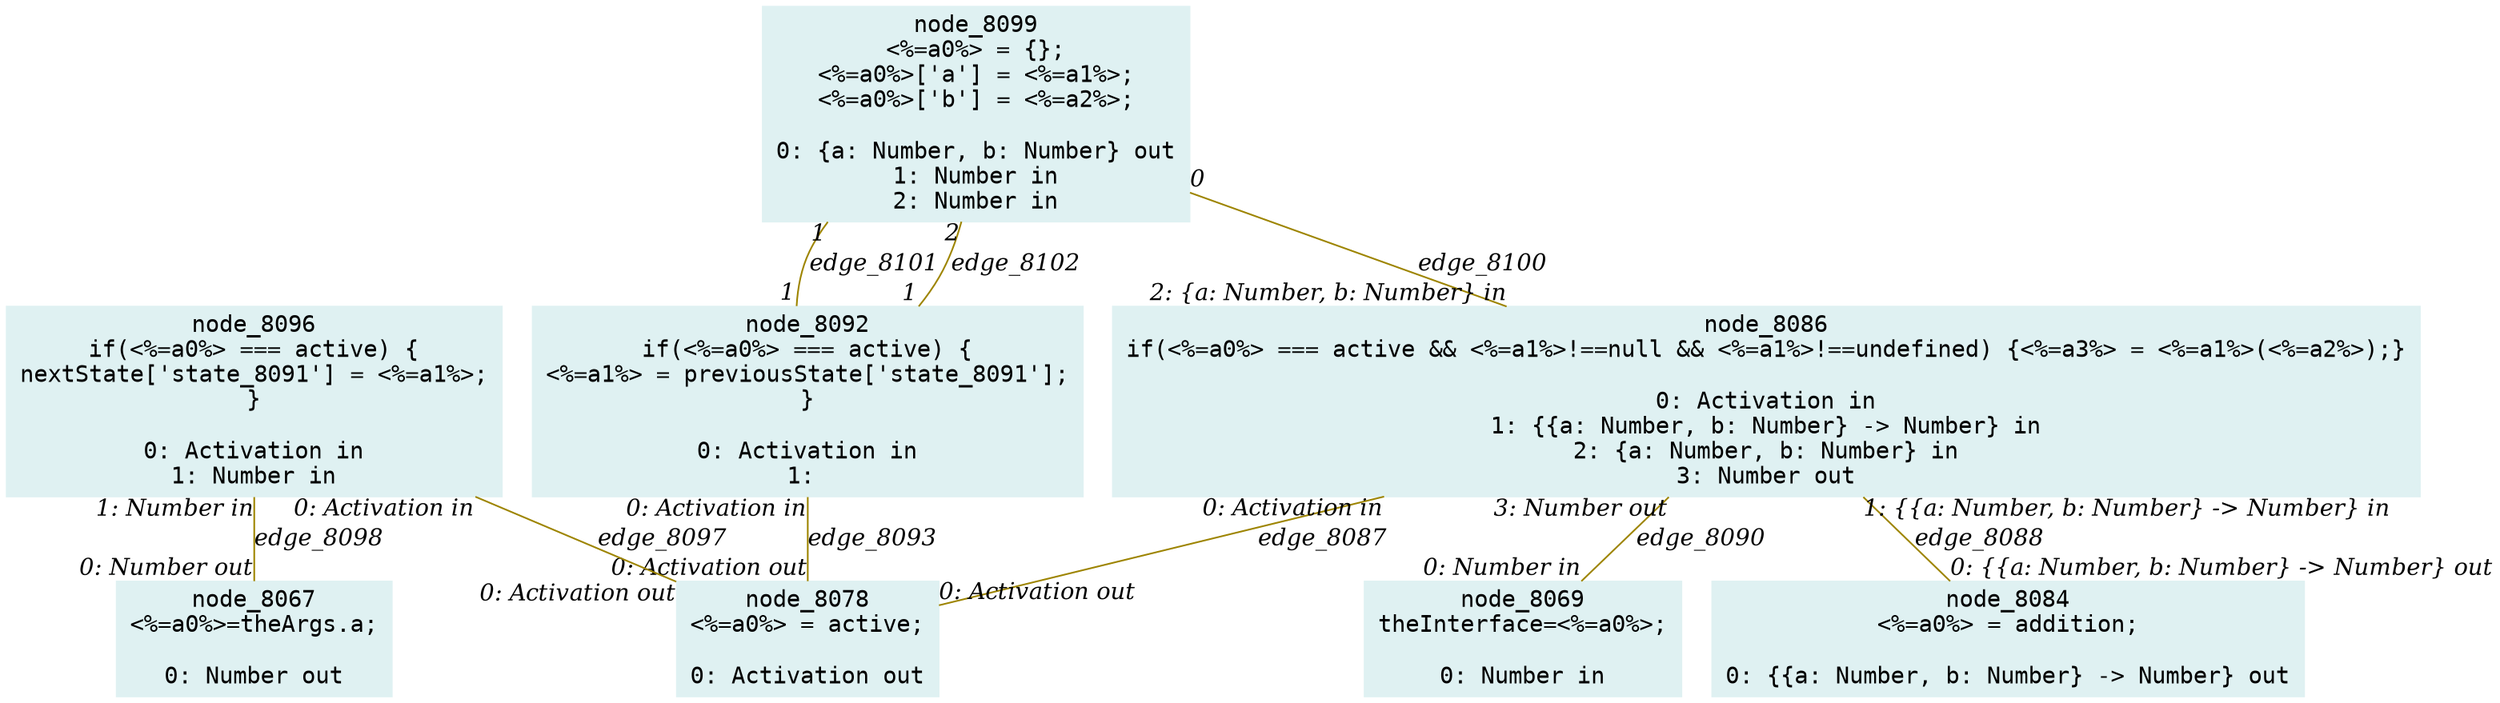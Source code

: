 digraph g{node_8067 [shape="box", style="filled", color="#dff1f2", fontname="Courier", label="node_8067
<%=a0%>=theArgs.a;

0: Number out" ]
node_8069 [shape="box", style="filled", color="#dff1f2", fontname="Courier", label="node_8069
theInterface=<%=a0%>;

0: Number in" ]
node_8078 [shape="box", style="filled", color="#dff1f2", fontname="Courier", label="node_8078
<%=a0%> = active;

0: Activation out" ]
node_8084 [shape="box", style="filled", color="#dff1f2", fontname="Courier", label="node_8084
<%=a0%> = addition;

0: {{a: Number, b: Number} -> Number} out" ]
node_8086 [shape="box", style="filled", color="#dff1f2", fontname="Courier", label="node_8086
if(<%=a0%> === active && <%=a1%>!==null && <%=a1%>!==undefined) {<%=a3%> = <%=a1%>(<%=a2%>);}

0: Activation in
1: {{a: Number, b: Number} -> Number} in
2: {a: Number, b: Number} in
3: Number out" ]
node_8092 [shape="box", style="filled", color="#dff1f2", fontname="Courier", label="node_8092
if(<%=a0%> === active) {
<%=a1%> = previousState['state_8091'];
}

0: Activation in
1: " ]
node_8096 [shape="box", style="filled", color="#dff1f2", fontname="Courier", label="node_8096
if(<%=a0%> === active) {
nextState['state_8091'] = <%=a1%>;
}

0: Activation in
1: Number in" ]
node_8099 [shape="box", style="filled", color="#dff1f2", fontname="Courier", label="node_8099
<%=a0%> = {};
<%=a0%>['a'] = <%=a1%>;
<%=a0%>['b'] = <%=a2%>;

0: {a: Number, b: Number} out
1: Number in
2: Number in" ]
node_8086 -> node_8078 [dir=none, arrowHead=none, fontname="Times-Italic", arrowsize=1, color="#9d8400", label="edge_8087",  headlabel="0: Activation out", taillabel="0: Activation in" ]
node_8086 -> node_8084 [dir=none, arrowHead=none, fontname="Times-Italic", arrowsize=1, color="#9d8400", label="edge_8088",  headlabel="0: {{a: Number, b: Number} -> Number} out", taillabel="1: {{a: Number, b: Number} -> Number} in" ]
node_8086 -> node_8069 [dir=none, arrowHead=none, fontname="Times-Italic", arrowsize=1, color="#9d8400", label="edge_8090",  headlabel="0: Number in", taillabel="3: Number out" ]
node_8092 -> node_8078 [dir=none, arrowHead=none, fontname="Times-Italic", arrowsize=1, color="#9d8400", label="edge_8093",  headlabel="0: Activation out", taillabel="0: Activation in" ]
node_8096 -> node_8078 [dir=none, arrowHead=none, fontname="Times-Italic", arrowsize=1, color="#9d8400", label="edge_8097",  headlabel="0: Activation out", taillabel="0: Activation in" ]
node_8096 -> node_8067 [dir=none, arrowHead=none, fontname="Times-Italic", arrowsize=1, color="#9d8400", label="edge_8098",  headlabel="0: Number out", taillabel="1: Number in" ]
node_8099 -> node_8086 [dir=none, arrowHead=none, fontname="Times-Italic", arrowsize=1, color="#9d8400", label="edge_8100",  headlabel="2: {a: Number, b: Number} in", taillabel="0" ]
node_8099 -> node_8092 [dir=none, arrowHead=none, fontname="Times-Italic", arrowsize=1, color="#9d8400", label="edge_8101",  headlabel="1", taillabel="1" ]
node_8099 -> node_8092 [dir=none, arrowHead=none, fontname="Times-Italic", arrowsize=1, color="#9d8400", label="edge_8102",  headlabel="1", taillabel="2" ]
}